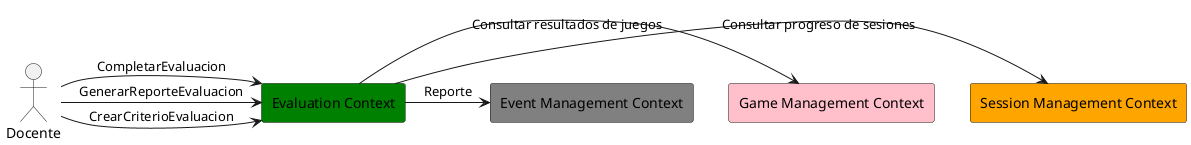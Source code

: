 @startuml
!define BoundedContext rectangle

actor Docente as D

BoundedContext "Evaluation Context" as EvalMgmt #green
BoundedContext "Session Management Context" as SessionMgmt #orange
BoundedContext "Game Management Context" as GameMgmt #pink
BoundedContext "Event Management Context" as EventMgmt #grey

D -> EvalMgmt : CrearCriterioEvaluacion


D -> EvalMgmt : CompletarEvaluacion
EvalMgmt -> SessionMgmt : Consultar progreso de sesiones
EvalMgmt -> GameMgmt : Consultar resultados de juegos


D -> EvalMgmt : GenerarReporteEvaluacion
EvalMgmt -> EventMgmt : Reporte
@enduml
